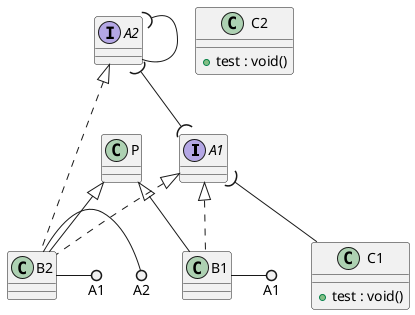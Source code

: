 {
  "sha1": "kfjrbou8loyaawyjeizqfae2rkinr3z",
  "insertion": {
    "when": "2024-06-03T18:59:32.943Z",
    "user": "plantuml@gmail.com"
  }
}
@startuml
interface A1
interface A2
class B1 extends P implements A1 {
}
class B2 extends P implements A1,A2 {
}
class C1 {
+test : void()
}
class C2 {
+test : void()
}
class P {
}
B1 -() A1
B2 -() A1
B2 -() A2
A1 )-- C1
A2 )-- A2
A2 )--( A1
@enduml
